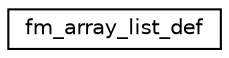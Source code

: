digraph "Graphical Class Hierarchy"
{
 // INTERACTIVE_SVG=YES
 // LATEX_PDF_SIZE
  edge [fontname="Helvetica",fontsize="10",labelfontname="Helvetica",labelfontsize="10"];
  node [fontname="Helvetica",fontsize="10",shape=record];
  rankdir="LR";
  Node0 [label="fm_array_list_def",height=0.2,width=0.4,color="black", fillcolor="white", style="filled",URL="$group__field__manager__mod.html#structfield__manager__mod_1_1fm__array__list__def",tooltip="List of field names."];
}
